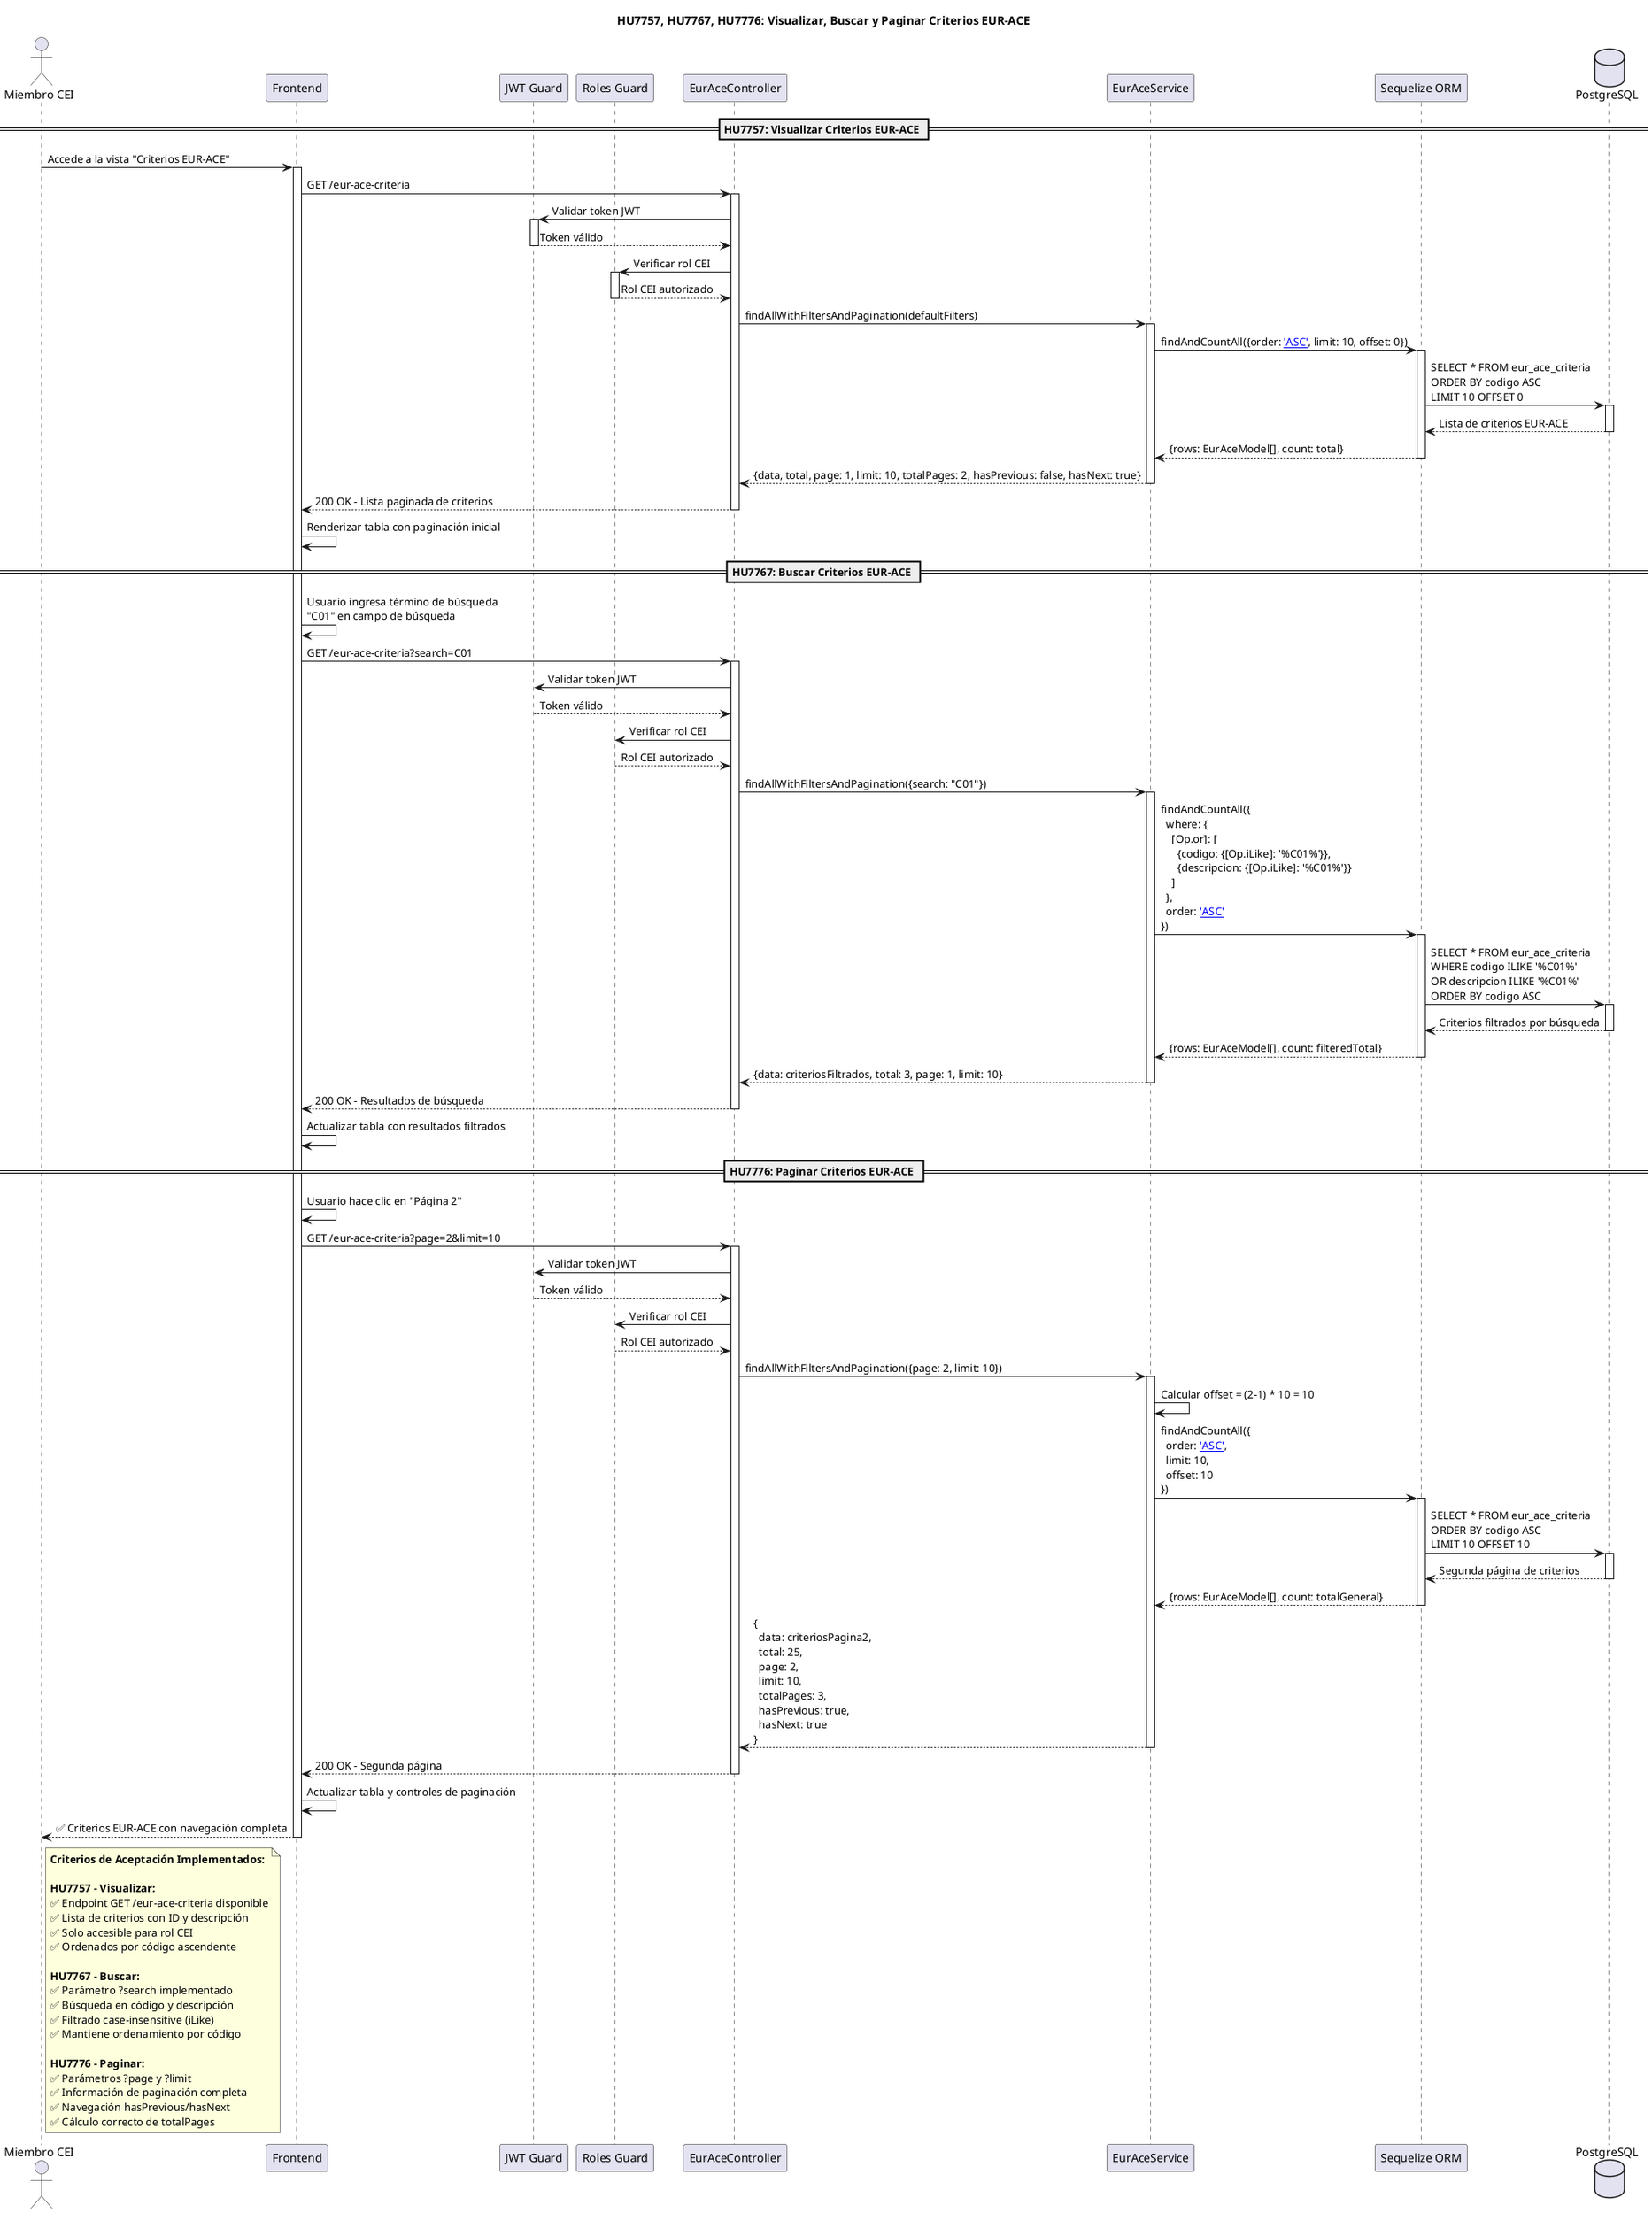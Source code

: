 @startuml HU7757, HU7767, HU7776 - Gestión Criterios EUR-ACE

title HU7757, HU7767, HU7776: Visualizar, Buscar y Paginar Criterios EUR-ACE

actor "Miembro CEI" as CEI
participant "Frontend" as FE
participant "JWT Guard" as JWT
participant "Roles Guard" as RG
participant "EurAceController" as EC
participant "EurAceService" as ES
participant "Sequelize ORM" as ORM
database "PostgreSQL" as DB

== HU7757: Visualizar Criterios EUR-ACE ==

CEI -> FE: Accede a la vista "Criterios EUR-ACE"
activate FE

FE -> EC: GET /eur-ace-criteria
activate EC

EC -> JWT: Validar token JWT
activate JWT
JWT --> EC: Token válido
deactivate JWT

EC -> RG: Verificar rol CEI
activate RG
RG --> EC: Rol CEI autorizado
deactivate RG

EC -> ES: findAllWithFiltersAndPagination(defaultFilters)
activate ES

ES -> ORM: findAndCountAll({order: [['codigo', 'ASC']], limit: 10, offset: 0})
activate ORM
ORM -> DB: SELECT * FROM eur_ace_criteria\nORDER BY codigo ASC\nLIMIT 10 OFFSET 0
activate DB
DB --> ORM: Lista de criterios EUR-ACE
deactivate DB
ORM --> ES: {rows: EurAceModel[], count: total}
deactivate ORM

ES --> EC: {data, total, page: 1, limit: 10, totalPages: 2, hasPrevious: false, hasNext: true}
deactivate ES

EC --> FE: 200 OK - Lista paginada de criterios
deactivate EC

FE -> FE: Renderizar tabla con paginación inicial

== HU7767: Buscar Criterios EUR-ACE ==

FE -> FE: Usuario ingresa término de búsqueda\n"C01" en campo de búsqueda
FE -> EC: GET /eur-ace-criteria?search=C01
activate EC

EC -> JWT: Validar token JWT
JWT --> EC: Token válido

EC -> RG: Verificar rol CEI
RG --> EC: Rol CEI autorizado

EC -> ES: findAllWithFiltersAndPagination({search: "C01"})
activate ES

ES -> ORM: findAndCountAll({\n  where: {\n    [Op.or]: [\n      {codigo: {[Op.iLike]: '%C01%'}},\n      {descripcion: {[Op.iLike]: '%C01%'}}\n    ]\n  },\n  order: [['codigo', 'ASC']]\n})
activate ORM
ORM -> DB: SELECT * FROM eur_ace_criteria\nWHERE codigo ILIKE '%C01%'\nOR descripcion ILIKE '%C01%'\nORDER BY codigo ASC
activate DB
DB --> ORM: Criterios filtrados por búsqueda
deactivate DB
ORM --> ES: {rows: EurAceModel[], count: filteredTotal}
deactivate ORM

ES --> EC: {data: criteriosFiltrados, total: 3, page: 1, limit: 10}
deactivate ES

EC --> FE: 200 OK - Resultados de búsqueda
deactivate EC

FE -> FE: Actualizar tabla con resultados filtrados

== HU7776: Paginar Criterios EUR-ACE ==

FE -> FE: Usuario hace clic en "Página 2"
FE -> EC: GET /eur-ace-criteria?page=2&limit=10
activate EC

EC -> JWT: Validar token JWT
JWT --> EC: Token válido

EC -> RG: Verificar rol CEI
RG --> EC: Rol CEI autorizado

EC -> ES: findAllWithFiltersAndPagination({page: 2, limit: 10})
activate ES

ES -> ES: Calcular offset = (2-1) * 10 = 10

ES -> ORM: findAndCountAll({\n  order: [['codigo', 'ASC']],\n  limit: 10,\n  offset: 10\n})
activate ORM
ORM -> DB: SELECT * FROM eur_ace_criteria\nORDER BY codigo ASC\nLIMIT 10 OFFSET 10
activate DB
DB --> ORM: Segunda página de criterios
deactivate DB
ORM --> ES: {rows: EurAceModel[], count: totalGeneral}
deactivate ORM

ES --> EC: {\n  data: criteriosPagina2,\n  total: 25,\n  page: 2,\n  limit: 10,\n  totalPages: 3,\n  hasPrevious: true,\n  hasNext: true\n}
deactivate ES

EC --> FE: 200 OK - Segunda página
deactivate EC

FE -> FE: Actualizar tabla y controles de paginación
FE --> CEI: ✅ Criterios EUR-ACE con navegación completa

deactivate FE

note right of CEI
  **Criterios de Aceptación Implementados:**
  
  **HU7757 - Visualizar:**
  ✅ Endpoint GET /eur-ace-criteria disponible
  ✅ Lista de criterios con ID y descripción
  ✅ Solo accesible para rol CEI
  ✅ Ordenados por código ascendente
  
  **HU7767 - Buscar:**
  ✅ Parámetro ?search implementado
  ✅ Búsqueda en código y descripción
  ✅ Filtrado case-insensitive (iLike)
  ✅ Mantiene ordenamiento por código
  
  **HU7776 - Paginar:**
  ✅ Parámetros ?page y ?limit
  ✅ Información de paginación completa
  ✅ Navegación hasPrevious/hasNext
  ✅ Cálculo correcto de totalPages
end note

@enduml